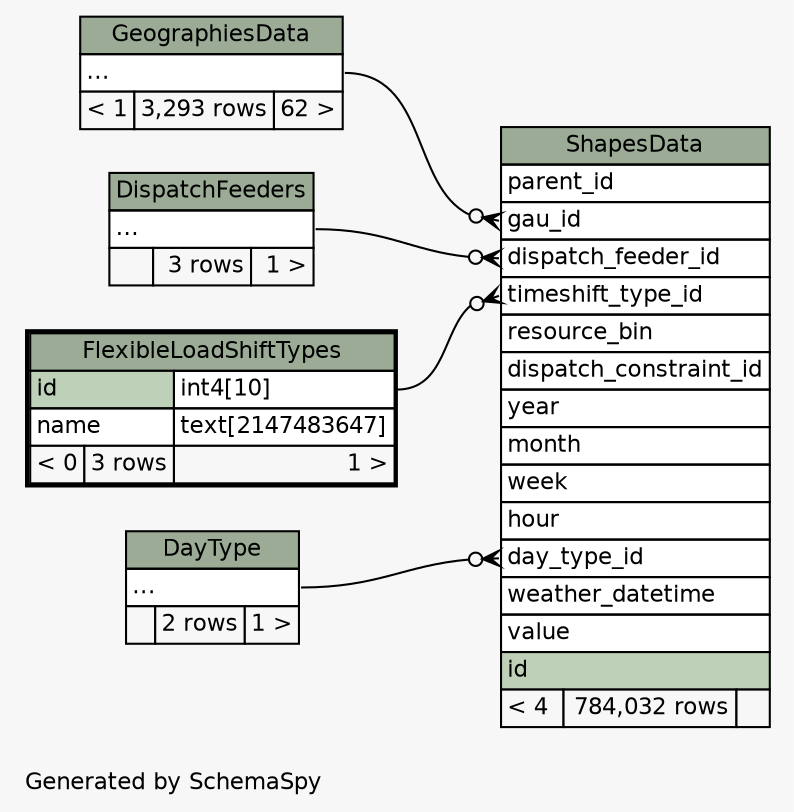 // dot 2.38.0 on Windows 10 10.0
// SchemaSpy rev 590
digraph "twoDegreesRelationshipsDiagram" {
  graph [
    rankdir="RL"
    bgcolor="#f7f7f7"
    label="\nGenerated by SchemaSpy"
    labeljust="l"
    nodesep="0.18"
    ranksep="0.46"
    fontname="Helvetica"
    fontsize="11"
  ];
  node [
    fontname="Helvetica"
    fontsize="11"
    shape="plaintext"
  ];
  edge [
    arrowsize="0.8"
  ];
  "ShapesData":"day_type_id":w -> "DayType":"elipses":e [arrowhead=none dir=back arrowtail=crowodot];
  "ShapesData":"dispatch_feeder_id":w -> "DispatchFeeders":"elipses":e [arrowhead=none dir=back arrowtail=crowodot];
  "ShapesData":"gau_id":w -> "GeographiesData":"elipses":e [arrowhead=none dir=back arrowtail=crowodot];
  "ShapesData":"timeshift_type_id":w -> "FlexibleLoadShiftTypes":"id.type":e [arrowhead=none dir=back arrowtail=crowodot];
  "DayType" [
    label=<
    <TABLE BORDER="0" CELLBORDER="1" CELLSPACING="0" BGCOLOR="#ffffff">
      <TR><TD COLSPAN="3" BGCOLOR="#9bab96" ALIGN="CENTER">DayType</TD></TR>
      <TR><TD PORT="elipses" COLSPAN="3" ALIGN="LEFT">...</TD></TR>
      <TR><TD ALIGN="LEFT" BGCOLOR="#f7f7f7">  </TD><TD ALIGN="RIGHT" BGCOLOR="#f7f7f7">2 rows</TD><TD ALIGN="RIGHT" BGCOLOR="#f7f7f7">1 &gt;</TD></TR>
    </TABLE>>
    URL="DayType.html"
    tooltip="DayType"
  ];
  "DispatchFeeders" [
    label=<
    <TABLE BORDER="0" CELLBORDER="1" CELLSPACING="0" BGCOLOR="#ffffff">
      <TR><TD COLSPAN="3" BGCOLOR="#9bab96" ALIGN="CENTER">DispatchFeeders</TD></TR>
      <TR><TD PORT="elipses" COLSPAN="3" ALIGN="LEFT">...</TD></TR>
      <TR><TD ALIGN="LEFT" BGCOLOR="#f7f7f7">  </TD><TD ALIGN="RIGHT" BGCOLOR="#f7f7f7">3 rows</TD><TD ALIGN="RIGHT" BGCOLOR="#f7f7f7">1 &gt;</TD></TR>
    </TABLE>>
    URL="DispatchFeeders.html"
    tooltip="DispatchFeeders"
  ];
  "FlexibleLoadShiftTypes" [
    label=<
    <TABLE BORDER="2" CELLBORDER="1" CELLSPACING="0" BGCOLOR="#ffffff">
      <TR><TD COLSPAN="3" BGCOLOR="#9bab96" ALIGN="CENTER">FlexibleLoadShiftTypes</TD></TR>
      <TR><TD PORT="id" COLSPAN="2" BGCOLOR="#bed1b8" ALIGN="LEFT">id</TD><TD PORT="id.type" ALIGN="LEFT">int4[10]</TD></TR>
      <TR><TD PORT="name" COLSPAN="2" ALIGN="LEFT">name</TD><TD PORT="name.type" ALIGN="LEFT">text[2147483647]</TD></TR>
      <TR><TD ALIGN="LEFT" BGCOLOR="#f7f7f7">&lt; 0</TD><TD ALIGN="RIGHT" BGCOLOR="#f7f7f7">3 rows</TD><TD ALIGN="RIGHT" BGCOLOR="#f7f7f7">1 &gt;</TD></TR>
    </TABLE>>
    URL="FlexibleLoadShiftTypes.html"
    tooltip="FlexibleLoadShiftTypes"
  ];
  "GeographiesData" [
    label=<
    <TABLE BORDER="0" CELLBORDER="1" CELLSPACING="0" BGCOLOR="#ffffff">
      <TR><TD COLSPAN="3" BGCOLOR="#9bab96" ALIGN="CENTER">GeographiesData</TD></TR>
      <TR><TD PORT="elipses" COLSPAN="3" ALIGN="LEFT">...</TD></TR>
      <TR><TD ALIGN="LEFT" BGCOLOR="#f7f7f7">&lt; 1</TD><TD ALIGN="RIGHT" BGCOLOR="#f7f7f7">3,293 rows</TD><TD ALIGN="RIGHT" BGCOLOR="#f7f7f7">62 &gt;</TD></TR>
    </TABLE>>
    URL="GeographiesData.html"
    tooltip="GeographiesData"
  ];
  "ShapesData" [
    label=<
    <TABLE BORDER="0" CELLBORDER="1" CELLSPACING="0" BGCOLOR="#ffffff">
      <TR><TD COLSPAN="3" BGCOLOR="#9bab96" ALIGN="CENTER">ShapesData</TD></TR>
      <TR><TD PORT="parent_id" COLSPAN="3" ALIGN="LEFT">parent_id</TD></TR>
      <TR><TD PORT="gau_id" COLSPAN="3" ALIGN="LEFT">gau_id</TD></TR>
      <TR><TD PORT="dispatch_feeder_id" COLSPAN="3" ALIGN="LEFT">dispatch_feeder_id</TD></TR>
      <TR><TD PORT="timeshift_type_id" COLSPAN="3" ALIGN="LEFT">timeshift_type_id</TD></TR>
      <TR><TD PORT="resource_bin" COLSPAN="3" ALIGN="LEFT">resource_bin</TD></TR>
      <TR><TD PORT="dispatch_constraint_id" COLSPAN="3" ALIGN="LEFT">dispatch_constraint_id</TD></TR>
      <TR><TD PORT="year" COLSPAN="3" ALIGN="LEFT">year</TD></TR>
      <TR><TD PORT="month" COLSPAN="3" ALIGN="LEFT">month</TD></TR>
      <TR><TD PORT="week" COLSPAN="3" ALIGN="LEFT">week</TD></TR>
      <TR><TD PORT="hour" COLSPAN="3" ALIGN="LEFT">hour</TD></TR>
      <TR><TD PORT="day_type_id" COLSPAN="3" ALIGN="LEFT">day_type_id</TD></TR>
      <TR><TD PORT="weather_datetime" COLSPAN="3" ALIGN="LEFT">weather_datetime</TD></TR>
      <TR><TD PORT="value" COLSPAN="3" ALIGN="LEFT">value</TD></TR>
      <TR><TD PORT="id" COLSPAN="3" BGCOLOR="#bed1b8" ALIGN="LEFT">id</TD></TR>
      <TR><TD ALIGN="LEFT" BGCOLOR="#f7f7f7">&lt; 4</TD><TD ALIGN="RIGHT" BGCOLOR="#f7f7f7">784,032 rows</TD><TD ALIGN="RIGHT" BGCOLOR="#f7f7f7">  </TD></TR>
    </TABLE>>
    URL="ShapesData.html"
    tooltip="ShapesData"
  ];
}
